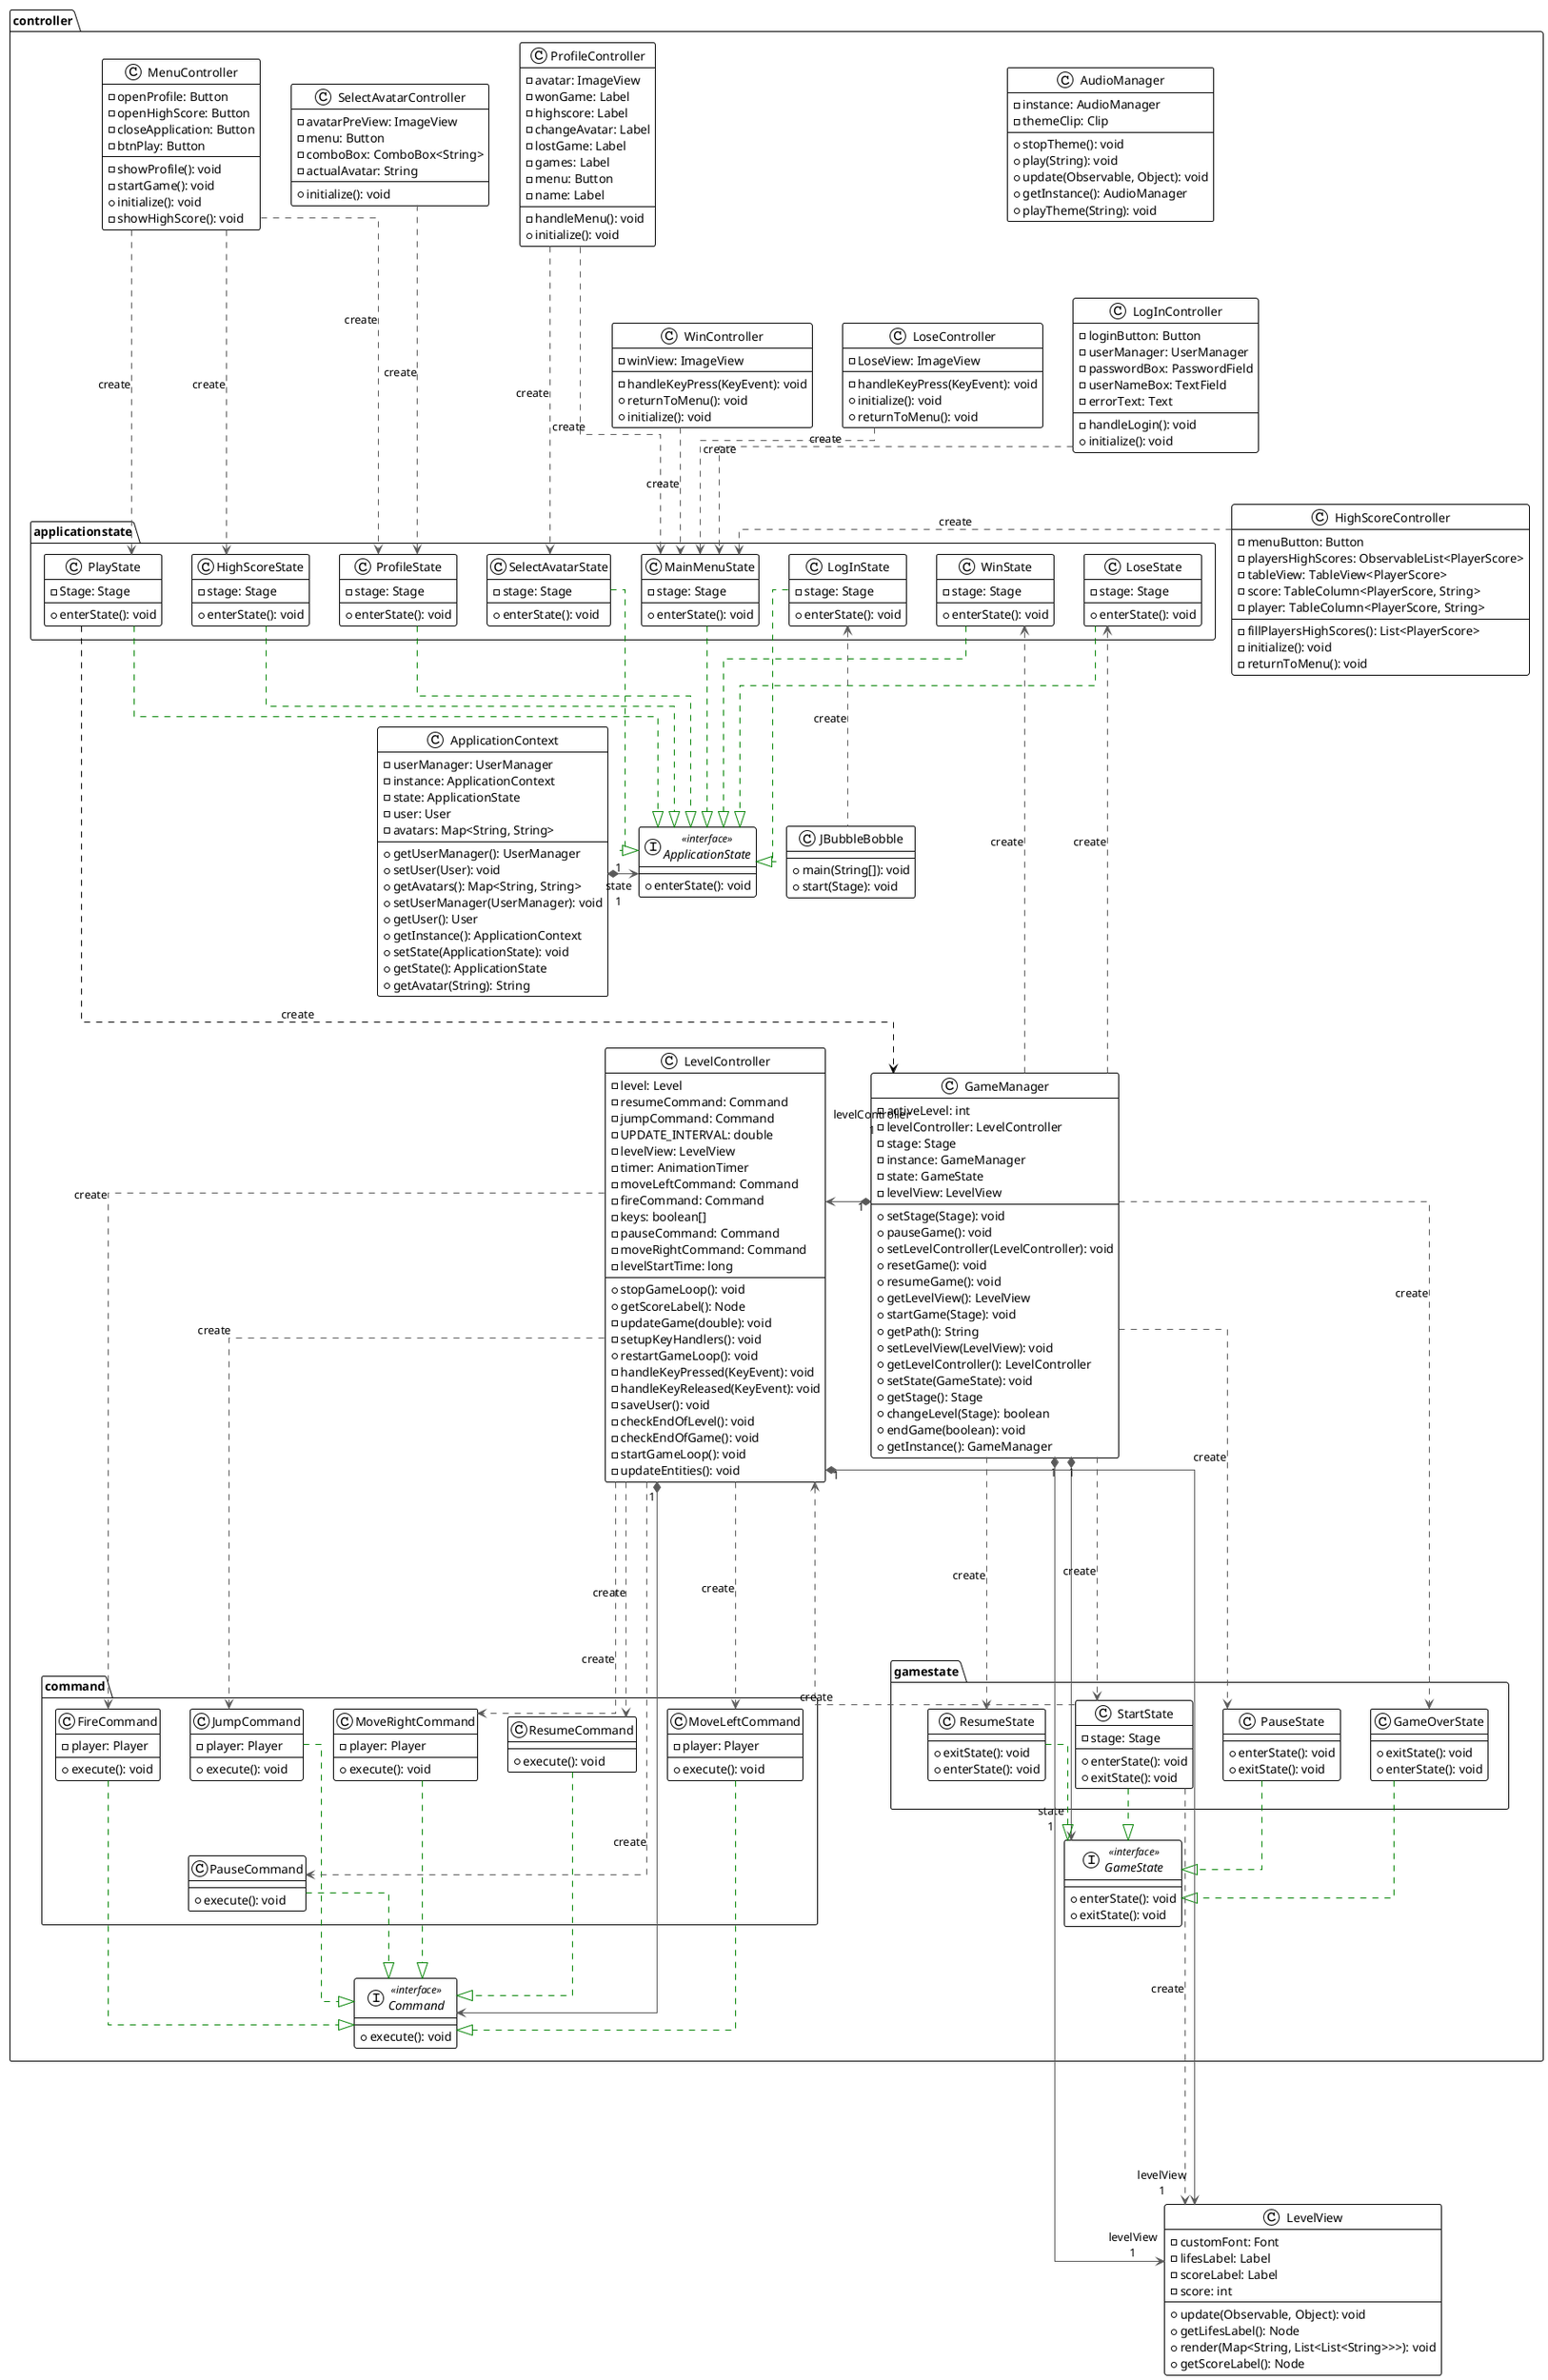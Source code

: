 @startuml

!theme plain
top to bottom direction
skinparam linetype ortho
package controller{
class ApplicationContext {
  - userManager: UserManager
  - instance: ApplicationContext
  - state: ApplicationState
  - user: User
  - avatars: Map<String, String>
  + getUserManager(): UserManager
  + setUser(User): void
  + getAvatars(): Map<String, String>
  + setUserManager(UserManager): void
  + getUser(): User
  + getInstance(): ApplicationContext
  + setState(ApplicationState): void
  + getState(): ApplicationState
  + getAvatar(String): String
}
interface ApplicationState << interface >> {
  + enterState(): void
}

class AudioManager {
  - instance: AudioManager
  - themeClip: Clip
  + stopTheme(): void
  + play(String): void
  + update(Observable, Object): void
  + getInstance(): AudioManager
  + playTheme(String): void
}
interface Command << interface >> {
  + execute(): void
}

class GameManager {
  - activeLevel: int
  - levelController: LevelController
  - stage: Stage
  - instance: GameManager
  - state: GameState
  - levelView: LevelView
  + setStage(Stage): void
  + pauseGame(): void
  + setLevelController(LevelController): void
  + resetGame(): void
  + resumeGame(): void
  + getLevelView(): LevelView
  + startGame(Stage): void
  + getPath(): String
  + setLevelView(LevelView): void
  + getLevelController(): LevelController
  + setState(GameState): void
  + getStage(): Stage
  + changeLevel(Stage): boolean
  + endGame(boolean): void
  + getInstance(): GameManager
}

interface GameState << interface >> {
  + enterState(): void
  + exitState(): void
}
class HighScoreController {
  - menuButton: Button
  - playersHighScores: ObservableList<PlayerScore>
  - tableView: TableView<PlayerScore>
  - score: TableColumn<PlayerScore, String>
  - player: TableColumn<PlayerScore, String>
  - fillPlayersHighScores(): List<PlayerScore>
  - initialize(): void
  - returnToMenu(): void
}

class JBubbleBobble {
  + main(String[]): void
  + start(Stage): void
}

class LevelController {
  - level: Level
  - resumeCommand: Command
  - jumpCommand: Command
  - UPDATE_INTERVAL: double
  - levelView: LevelView
  - timer: AnimationTimer
  - moveLeftCommand: Command
  - fireCommand: Command
  - keys: boolean[]
  - pauseCommand: Command
  - moveRightCommand: Command
  - levelStartTime: long
  + stopGameLoop(): void
  + getScoreLabel(): Node
  - updateGame(double): void
  - setupKeyHandlers(): void
  + restartGameLoop(): void
  - handleKeyPressed(KeyEvent): void
  - handleKeyReleased(KeyEvent): void
  - saveUser(): void
  - checkEndOfLevel(): void
  - checkEndOfGame(): void
  - startGameLoop(): void
  - updateEntities(): void
}

class LogInController {
  - loginButton: Button
  - userManager: UserManager
  - passwordBox: PasswordField
  - userNameBox: TextField
  - errorText: Text
  - handleLogin(): void
  + initialize(): void
}

class LoseController {
  - LoseView: ImageView
  - handleKeyPress(KeyEvent): void
  + initialize(): void
  + returnToMenu(): void
}


class MenuController {
  - openProfile: Button
  - openHighScore: Button
  - closeApplication: Button
  - btnPlay: Button
  - showProfile(): void
  - startGame(): void
  + initialize(): void
  - showHighScore(): void
}




class ProfileController {
  - avatar: ImageView
  - wonGame: Label
  - highscore: Label
  - changeAvatar: Label
  - lostGame: Label
  - games: Label
  - menu: Button
  - name: Label
  - handleMenu(): void
  + initialize(): void
}



class SelectAvatarController {
  - avatarPreView: ImageView
  - menu: Button
  - comboBox: ComboBox<String>
  - actualAvatar: String
  + initialize(): void
}


class WinController {
  - winView: ImageView
  - handleKeyPress(KeyEvent): void
  + returnToMenu(): void
  + initialize(): void
}

package applicationstate{

    class WinState {
      - stage: Stage
      + enterState(): void
    }
    class SelectAvatarState {
      - stage: Stage
      + enterState(): void
    }

    class ProfileState {
      - stage: Stage
      + enterState(): void
    }
    class PlayState {
      - Stage: Stage
      + enterState(): void
    }
    class MainMenuState {
      - stage: Stage
      + enterState(): void
    }
    class LoseState {
      - stage: Stage
      + enterState(): void
    }
    class LogInState {
      - stage: Stage
      + enterState(): void
    }
    class HighScoreState {
      - stage: Stage
      + enterState(): void
    }
}
package command{
    class MoveLeftCommand {
      - player: Player
      + execute(): void
    }
    class MoveRightCommand {
      - player: Player
      + execute(): void
    }
    class ResumeCommand {
      + execute(): void
    }
    class PauseCommand {
      + execute(): void
    }
    class FireCommand {
      - player: Player
      + execute(): void
    }
    class JumpCommand {
      - player: Player
      + execute(): void
    }
}
package gamestate{
    class PauseState {
      + enterState(): void
      + exitState(): void
    }
    class StartState {
      - stage: Stage
      + enterState(): void
      + exitState(): void
    }
    class ResumeState {
      + exitState(): void
      + enterState(): void
    }
    class GameOverState {
      + exitState(): void
      + enterState(): void
    }
}
}
class LevelView {
  - customFont: Font
  - lifesLabel: Label
  - scoreLabel: Label
  - score: int
  + update(Observable, Object): void
  + getLifesLabel(): Node
  + render(Map<String, List<List<String>>>): void
  + getScoreLabel(): Node
}
ApplicationContext     "1" *-[#595959,plain]> "state\n1" ApplicationState
FireCommand             -[#008200,dashed]-^  Command
GameManager             -[#595959,dashed]->  GameOverState          : "«create»"
GameManager            "1" *-[#595959,plain]-> "state\n1" GameState
GameManager            "1" *-[#595959,plain]up----> "levelController\n1" LevelController
GameManager            "1" *-[#595959,plain]down---> "levelView\n1" LevelView
GameManager             -[#595959,dashed]-->  LoseState              : "«create»"
GameManager             -[#595959,dashed]-->  PauseState             : "«create»"
GameManager             -[#595959,dashed]---->  ResumeState            : "«create»"
GameManager             -[#595959,dashed]---->  StartState             : "«create»"
GameManager             -[#595959,dashed]-->  WinState               : "«create»"
GameOverState           -[#008200,dashed]-^  GameState
HighScoreController     -[#595959,dashed]>  MainMenuState          : "«create»"
HighScoreState          -[#008200,dashed]-|>  ApplicationState
JBubbleBobble           -[#595959,dashed]up->  LogInState             : "«create»"
JumpCommand             -[#008200,dashed]-^  Command
LevelController        "1" *-[#595959,plain]-> Command
LevelController         -[#595959,dashed]->  FireCommand            : "«create»"
LevelController         -[#595959,dashed]---->  JumpCommand            : "«create»"
LevelController         -[#595959,dashed]->  MoveLeftCommand        : "«create»"
LevelController         -[#595959,dashed]->  MoveRightCommand       : "«create»"
LevelController         -[#595959,dashed]->  PauseCommand           : "«create»"
LevelController         -[#595959,dashed]->  ResumeCommand          : "«create»"
LogInController         -[#595959,dashed]->  MainMenuState          : "«create»"
LogInState              -[#008200,dashed]-^  ApplicationState
LoseController          -[#595959,dashed]->  MainMenuState          : "«create»"
LoseState               -[#008200,dashed]-^  ApplicationState
MainMenuState           -[#008200,dashed]-^  ApplicationState
MenuController          -[#595959,dashed]-->  HighScoreState         : "«create»"
MenuController          -[#595959,dashed]-->  PlayState              : "«create»"
MenuController          -[#595959,dashed]-->  ProfileState           : "«create»"
MoveLeftCommand         -[#008200,dashed]-^  Command
MoveRightCommand        -[#008200,dashed]-^  Command
PauseCommand            -[#008200,dashed]-^  Command
PauseState              -[#008200,dashed]-^  GameState
PlayState               -[#008200,dashed]-^  ApplicationState
ProfileController       -[#595959,dashed]-->  MainMenuState          : "«create»"
ProfileController       -[#595959,dashed]-->  SelectAvatarState      : "«create»"
ProfileState            -[#008200,dashed]-^  ApplicationState
ResumeCommand           -[#008200,dashed]-^  Command
ResumeState             -[#008200,dashed]-^  GameState
SelectAvatarController  -[#595959,dashed]-->  ProfileState           : "«create»"
SelectAvatarState       -[#008200,dashed]-^  ApplicationState
StartState              -[#008200,dashed]-^  GameState
StartState              -[#595959,dashed]->  LevelController        : "«create»"
StartState              -[#595959,dashed]down>  LevelView              : "«create»"
WinController           -[#595959,dashed]->  MainMenuState          : "«create»"
WinState                -[#008200,dashed]-^  ApplicationState
LevelController         -[hidden]up->  ApplicationState
LevelController         -[hidden]right->  GameManager
gamestate   -[hidden]down->  LevelView
GameOverState           -[hidden]down->  LevelView
LevelController        "1" *-[#595959,plain]---> "levelView\n1" LevelView
LevelView -[hidden]up----->StartState
LevelView -[hidden]up----->WinState
LevelView -[hidden]up----->LoseState
LevelView -[hidden]up----->PauseState
PlayState .down----->GameManager:"«create»"
JumpCommand -[hidden]down->PauseCommand



@enduml
